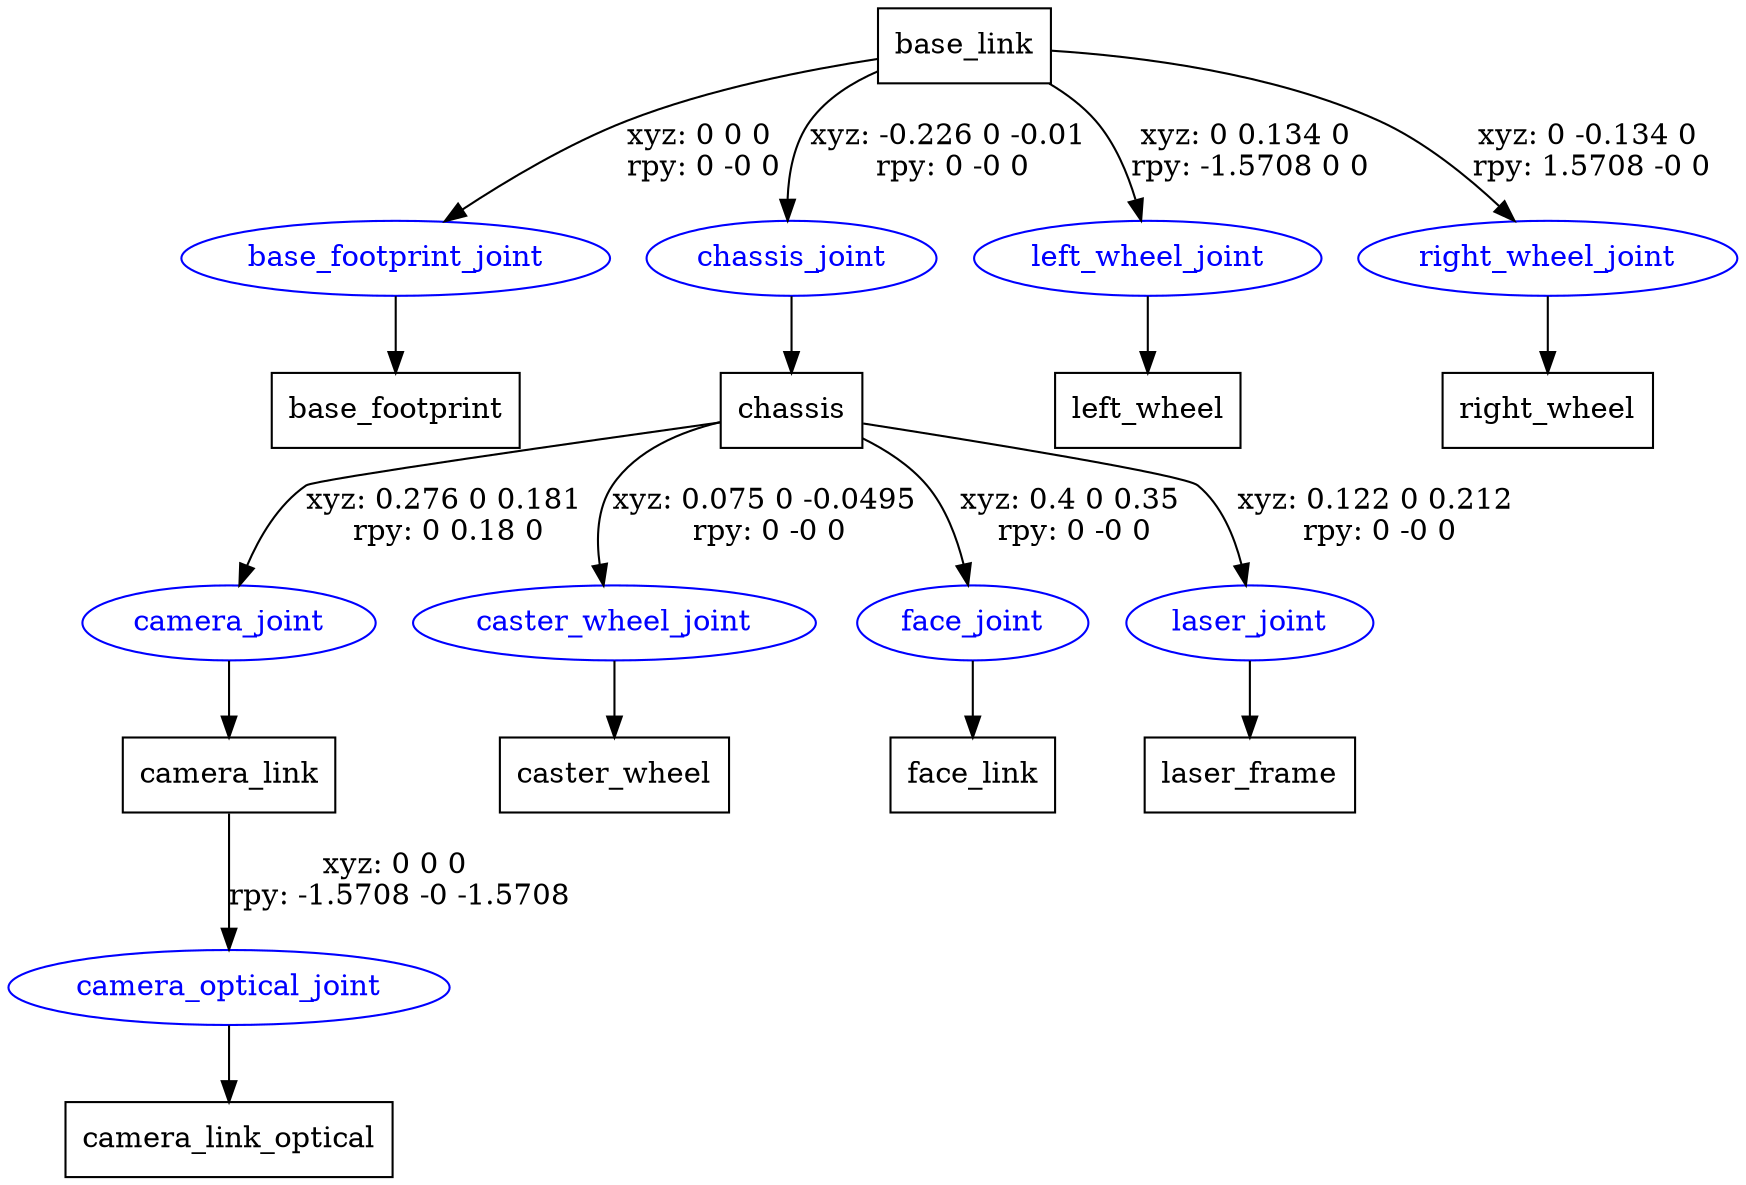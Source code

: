 digraph G {
node [shape=box];
"base_link" [label="base_link"];
"base_footprint" [label="base_footprint"];
"chassis" [label="chassis"];
"camera_link" [label="camera_link"];
"camera_link_optical" [label="camera_link_optical"];
"caster_wheel" [label="caster_wheel"];
"face_link" [label="face_link"];
"laser_frame" [label="laser_frame"];
"left_wheel" [label="left_wheel"];
"right_wheel" [label="right_wheel"];
node [shape=ellipse, color=blue, fontcolor=blue];
"base_link" -> "base_footprint_joint" [label="xyz: 0 0 0 \nrpy: 0 -0 0"]
"base_footprint_joint" -> "base_footprint"
"base_link" -> "chassis_joint" [label="xyz: -0.226 0 -0.01 \nrpy: 0 -0 0"]
"chassis_joint" -> "chassis"
"chassis" -> "camera_joint" [label="xyz: 0.276 0 0.181 \nrpy: 0 0.18 0"]
"camera_joint" -> "camera_link"
"camera_link" -> "camera_optical_joint" [label="xyz: 0 0 0 \nrpy: -1.5708 -0 -1.5708"]
"camera_optical_joint" -> "camera_link_optical"
"chassis" -> "caster_wheel_joint" [label="xyz: 0.075 0 -0.0495 \nrpy: 0 -0 0"]
"caster_wheel_joint" -> "caster_wheel"
"chassis" -> "face_joint" [label="xyz: 0.4 0 0.35 \nrpy: 0 -0 0"]
"face_joint" -> "face_link"
"chassis" -> "laser_joint" [label="xyz: 0.122 0 0.212 \nrpy: 0 -0 0"]
"laser_joint" -> "laser_frame"
"base_link" -> "left_wheel_joint" [label="xyz: 0 0.134 0 \nrpy: -1.5708 0 0"]
"left_wheel_joint" -> "left_wheel"
"base_link" -> "right_wheel_joint" [label="xyz: 0 -0.134 0 \nrpy: 1.5708 -0 0"]
"right_wheel_joint" -> "right_wheel"
}
